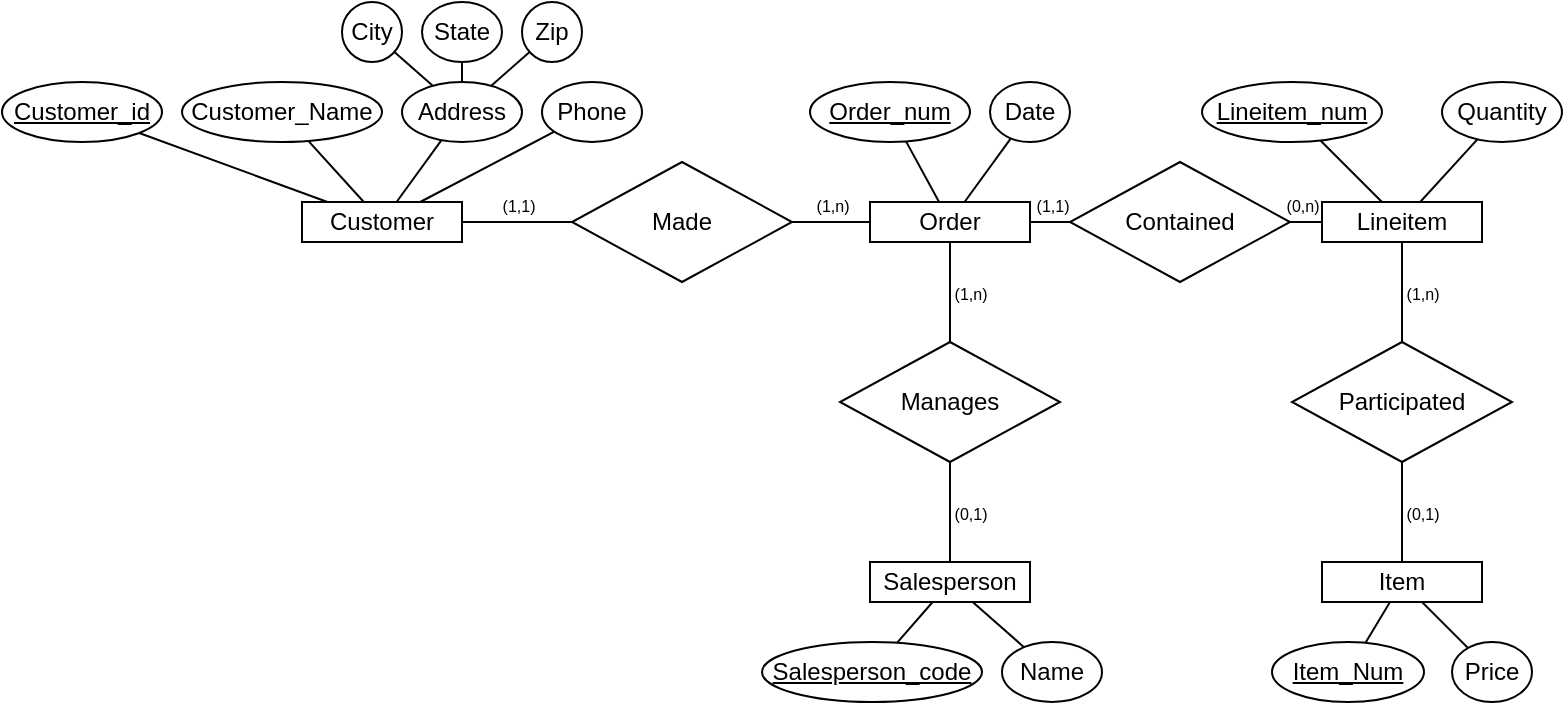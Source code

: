<mxfile version="24.7.16">
  <diagram name="페이지-1" id="lc1ub9BGfHVmBmHbZRl3">
    <mxGraphModel dx="1059" dy="561" grid="1" gridSize="10" guides="1" tooltips="1" connect="1" arrows="1" fold="1" page="1" pageScale="1" pageWidth="827" pageHeight="1169" math="0" shadow="0">
      <root>
        <mxCell id="0" />
        <mxCell id="1" parent="0" />
        <mxCell id="Ngin4L8gO7_3mvWCoB4Z-1" value="Customer" style="rounded=0;whiteSpace=wrap;html=1;" vertex="1" parent="1">
          <mxGeometry x="160" y="150" width="80" height="20" as="geometry" />
        </mxCell>
        <mxCell id="Ngin4L8gO7_3mvWCoB4Z-2" value="Order" style="rounded=0;whiteSpace=wrap;html=1;" vertex="1" parent="1">
          <mxGeometry x="444" y="150" width="80" height="20" as="geometry" />
        </mxCell>
        <mxCell id="Ngin4L8gO7_3mvWCoB4Z-3" value="Item" style="rounded=0;whiteSpace=wrap;html=1;" vertex="1" parent="1">
          <mxGeometry x="670" y="330" width="80" height="20" as="geometry" />
        </mxCell>
        <mxCell id="Ngin4L8gO7_3mvWCoB4Z-4" value="Lineitem" style="rounded=0;whiteSpace=wrap;html=1;" vertex="1" parent="1">
          <mxGeometry x="670" y="150" width="80" height="20" as="geometry" />
        </mxCell>
        <mxCell id="Ngin4L8gO7_3mvWCoB4Z-5" value="Salesperson" style="rounded=0;whiteSpace=wrap;html=1;" vertex="1" parent="1">
          <mxGeometry x="444" y="330" width="80" height="20" as="geometry" />
        </mxCell>
        <mxCell id="Ngin4L8gO7_3mvWCoB4Z-6" style="edgeStyle=orthogonalEdgeStyle;rounded=0;orthogonalLoop=1;jettySize=auto;html=1;exitX=0.5;exitY=1;exitDx=0;exitDy=0;" edge="1" parent="1" source="Ngin4L8gO7_3mvWCoB4Z-4" target="Ngin4L8gO7_3mvWCoB4Z-4">
          <mxGeometry relative="1" as="geometry" />
        </mxCell>
        <mxCell id="Ngin4L8gO7_3mvWCoB4Z-7" value="&lt;u&gt;Customer_id&lt;/u&gt;" style="ellipse;whiteSpace=wrap;html=1;" vertex="1" parent="1">
          <mxGeometry x="10" y="90" width="80" height="30" as="geometry" />
        </mxCell>
        <mxCell id="Ngin4L8gO7_3mvWCoB4Z-8" value="Customer_Name" style="ellipse;whiteSpace=wrap;html=1;" vertex="1" parent="1">
          <mxGeometry x="100" y="90" width="100" height="30" as="geometry" />
        </mxCell>
        <mxCell id="Ngin4L8gO7_3mvWCoB4Z-9" value="State" style="ellipse;whiteSpace=wrap;html=1;" vertex="1" parent="1">
          <mxGeometry x="220" y="50" width="40" height="30" as="geometry" />
        </mxCell>
        <mxCell id="Ngin4L8gO7_3mvWCoB4Z-10" value="City" style="ellipse;whiteSpace=wrap;html=1;" vertex="1" parent="1">
          <mxGeometry x="180" y="50" width="30" height="30" as="geometry" />
        </mxCell>
        <mxCell id="Ngin4L8gO7_3mvWCoB4Z-11" value="Zip" style="ellipse;whiteSpace=wrap;html=1;strokeColor=default;align=center;verticalAlign=middle;fontFamily=Helvetica;fontSize=12;fontColor=default;fillColor=default;" vertex="1" parent="1">
          <mxGeometry x="270" y="50" width="30" height="30" as="geometry" />
        </mxCell>
        <mxCell id="Ngin4L8gO7_3mvWCoB4Z-12" value="Address" style="ellipse;whiteSpace=wrap;html=1;strokeColor=default;align=center;verticalAlign=middle;fontFamily=Helvetica;fontSize=12;fontColor=default;fillColor=default;" vertex="1" parent="1">
          <mxGeometry x="210" y="90" width="60" height="30" as="geometry" />
        </mxCell>
        <mxCell id="Ngin4L8gO7_3mvWCoB4Z-13" value="" style="endArrow=none;html=1;rounded=0;" edge="1" parent="1" source="Ngin4L8gO7_3mvWCoB4Z-1" target="Ngin4L8gO7_3mvWCoB4Z-7">
          <mxGeometry width="50" height="50" relative="1" as="geometry">
            <mxPoint x="340" y="270" as="sourcePoint" />
            <mxPoint x="390" y="220" as="targetPoint" />
          </mxGeometry>
        </mxCell>
        <mxCell id="Ngin4L8gO7_3mvWCoB4Z-15" value="" style="endArrow=none;html=1;rounded=0;" edge="1" parent="1" source="Ngin4L8gO7_3mvWCoB4Z-1" target="Ngin4L8gO7_3mvWCoB4Z-8">
          <mxGeometry width="50" height="50" relative="1" as="geometry">
            <mxPoint x="340" y="270" as="sourcePoint" />
            <mxPoint x="390" y="220" as="targetPoint" />
          </mxGeometry>
        </mxCell>
        <mxCell id="Ngin4L8gO7_3mvWCoB4Z-16" value="" style="endArrow=none;html=1;rounded=0;" edge="1" parent="1" source="Ngin4L8gO7_3mvWCoB4Z-1" target="Ngin4L8gO7_3mvWCoB4Z-12">
          <mxGeometry width="50" height="50" relative="1" as="geometry">
            <mxPoint x="160" y="160" as="sourcePoint" />
            <mxPoint x="160" y="130" as="targetPoint" />
          </mxGeometry>
        </mxCell>
        <mxCell id="Ngin4L8gO7_3mvWCoB4Z-17" value="" style="endArrow=none;html=1;rounded=0;" edge="1" parent="1" source="Ngin4L8gO7_3mvWCoB4Z-12" target="Ngin4L8gO7_3mvWCoB4Z-10">
          <mxGeometry width="50" height="50" relative="1" as="geometry">
            <mxPoint x="170" y="170" as="sourcePoint" />
            <mxPoint x="170" y="140" as="targetPoint" />
          </mxGeometry>
        </mxCell>
        <mxCell id="Ngin4L8gO7_3mvWCoB4Z-18" value="" style="endArrow=none;html=1;rounded=0;" edge="1" parent="1" source="Ngin4L8gO7_3mvWCoB4Z-12" target="Ngin4L8gO7_3mvWCoB4Z-9">
          <mxGeometry width="50" height="50" relative="1" as="geometry">
            <mxPoint x="180" y="180" as="sourcePoint" />
            <mxPoint x="180" y="150" as="targetPoint" />
          </mxGeometry>
        </mxCell>
        <mxCell id="Ngin4L8gO7_3mvWCoB4Z-19" value="" style="endArrow=none;html=1;rounded=0;" edge="1" parent="1" source="Ngin4L8gO7_3mvWCoB4Z-12" target="Ngin4L8gO7_3mvWCoB4Z-11">
          <mxGeometry width="50" height="50" relative="1" as="geometry">
            <mxPoint x="190" y="190" as="sourcePoint" />
            <mxPoint x="190" y="160" as="targetPoint" />
          </mxGeometry>
        </mxCell>
        <mxCell id="Ngin4L8gO7_3mvWCoB4Z-20" value="Phone" style="ellipse;whiteSpace=wrap;html=1;strokeColor=default;align=center;verticalAlign=middle;fontFamily=Helvetica;fontSize=12;fontColor=default;fillColor=default;" vertex="1" parent="1">
          <mxGeometry x="280" y="90" width="50" height="30" as="geometry" />
        </mxCell>
        <mxCell id="Ngin4L8gO7_3mvWCoB4Z-21" value="" style="endArrow=none;html=1;rounded=0;" edge="1" parent="1" source="Ngin4L8gO7_3mvWCoB4Z-1" target="Ngin4L8gO7_3mvWCoB4Z-20">
          <mxGeometry width="50" height="50" relative="1" as="geometry">
            <mxPoint x="231" y="151" as="sourcePoint" />
            <mxPoint x="240" y="129" as="targetPoint" />
          </mxGeometry>
        </mxCell>
        <mxCell id="Ngin4L8gO7_3mvWCoB4Z-22" value="&lt;u&gt;Order_num&lt;/u&gt;" style="ellipse;whiteSpace=wrap;html=1;" vertex="1" parent="1">
          <mxGeometry x="414" y="90" width="80" height="30" as="geometry" />
        </mxCell>
        <mxCell id="Ngin4L8gO7_3mvWCoB4Z-23" value="Date" style="ellipse;whiteSpace=wrap;html=1;strokeColor=default;align=center;verticalAlign=middle;fontFamily=Helvetica;fontSize=12;fontColor=default;fillColor=default;" vertex="1" parent="1">
          <mxGeometry x="504" y="90" width="40" height="30" as="geometry" />
        </mxCell>
        <mxCell id="Ngin4L8gO7_3mvWCoB4Z-24" value="" style="endArrow=none;html=1;rounded=0;" edge="1" parent="1" source="Ngin4L8gO7_3mvWCoB4Z-2" target="Ngin4L8gO7_3mvWCoB4Z-22">
          <mxGeometry width="50" height="50" relative="1" as="geometry">
            <mxPoint x="217" y="160" as="sourcePoint" />
            <mxPoint x="240" y="129" as="targetPoint" />
          </mxGeometry>
        </mxCell>
        <mxCell id="Ngin4L8gO7_3mvWCoB4Z-25" value="" style="endArrow=none;html=1;rounded=0;" edge="1" parent="1" source="Ngin4L8gO7_3mvWCoB4Z-2" target="Ngin4L8gO7_3mvWCoB4Z-23">
          <mxGeometry width="50" height="50" relative="1" as="geometry">
            <mxPoint x="475" y="160" as="sourcePoint" />
            <mxPoint x="458" y="130" as="targetPoint" />
          </mxGeometry>
        </mxCell>
        <mxCell id="Ngin4L8gO7_3mvWCoB4Z-26" value="&lt;u&gt;Lineitem_num&lt;/u&gt;" style="ellipse;whiteSpace=wrap;html=1;" vertex="1" parent="1">
          <mxGeometry x="610" y="90" width="90" height="30" as="geometry" />
        </mxCell>
        <mxCell id="Ngin4L8gO7_3mvWCoB4Z-27" value="Quantity" style="ellipse;whiteSpace=wrap;html=1;strokeColor=default;align=center;verticalAlign=middle;fontFamily=Helvetica;fontSize=12;fontColor=default;fillColor=default;" vertex="1" parent="1">
          <mxGeometry x="730" y="90" width="60" height="30" as="geometry" />
        </mxCell>
        <mxCell id="Ngin4L8gO7_3mvWCoB4Z-28" value="" style="endArrow=none;html=1;rounded=0;" edge="1" parent="1" source="Ngin4L8gO7_3mvWCoB4Z-26" target="Ngin4L8gO7_3mvWCoB4Z-4">
          <mxGeometry width="50" height="50" relative="1" as="geometry">
            <mxPoint x="475" y="160" as="sourcePoint" />
            <mxPoint x="458" y="130" as="targetPoint" />
          </mxGeometry>
        </mxCell>
        <mxCell id="Ngin4L8gO7_3mvWCoB4Z-29" value="" style="endArrow=none;html=1;rounded=0;" edge="1" parent="1" source="Ngin4L8gO7_3mvWCoB4Z-27" target="Ngin4L8gO7_3mvWCoB4Z-4">
          <mxGeometry width="50" height="50" relative="1" as="geometry">
            <mxPoint x="165" y="291" as="sourcePoint" />
            <mxPoint x="209" y="250" as="targetPoint" />
          </mxGeometry>
        </mxCell>
        <mxCell id="Ngin4L8gO7_3mvWCoB4Z-30" value="&lt;u&gt;Salesperson_code&lt;/u&gt;" style="ellipse;whiteSpace=wrap;html=1;" vertex="1" parent="1">
          <mxGeometry x="390" y="370" width="110" height="30" as="geometry" />
        </mxCell>
        <mxCell id="Ngin4L8gO7_3mvWCoB4Z-31" value="Name" style="ellipse;whiteSpace=wrap;html=1;strokeColor=default;align=center;verticalAlign=middle;fontFamily=Helvetica;fontSize=12;fontColor=default;fillColor=default;" vertex="1" parent="1">
          <mxGeometry x="510" y="370" width="50" height="30" as="geometry" />
        </mxCell>
        <mxCell id="Ngin4L8gO7_3mvWCoB4Z-32" value="" style="endArrow=none;html=1;rounded=0;" edge="1" parent="1" source="Ngin4L8gO7_3mvWCoB4Z-30" target="Ngin4L8gO7_3mvWCoB4Z-5">
          <mxGeometry width="50" height="50" relative="1" as="geometry">
            <mxPoint x="220" y="270" as="sourcePoint" />
            <mxPoint x="220" y="250" as="targetPoint" />
          </mxGeometry>
        </mxCell>
        <mxCell id="Ngin4L8gO7_3mvWCoB4Z-33" value="" style="endArrow=none;html=1;rounded=0;" edge="1" parent="1" source="Ngin4L8gO7_3mvWCoB4Z-31" target="Ngin4L8gO7_3mvWCoB4Z-5">
          <mxGeometry width="50" height="50" relative="1" as="geometry">
            <mxPoint x="336" y="270" as="sourcePoint" />
            <mxPoint x="352" y="250" as="targetPoint" />
          </mxGeometry>
        </mxCell>
        <mxCell id="Ngin4L8gO7_3mvWCoB4Z-35" value="&lt;u&gt;Item_Num&lt;/u&gt;" style="ellipse;whiteSpace=wrap;html=1;" vertex="1" parent="1">
          <mxGeometry x="645" y="370" width="76" height="30" as="geometry" />
        </mxCell>
        <mxCell id="Ngin4L8gO7_3mvWCoB4Z-36" value="Price" style="ellipse;whiteSpace=wrap;html=1;strokeColor=default;align=center;verticalAlign=middle;fontFamily=Helvetica;fontSize=12;fontColor=default;fillColor=default;" vertex="1" parent="1">
          <mxGeometry x="735" y="370" width="40" height="30" as="geometry" />
        </mxCell>
        <mxCell id="Ngin4L8gO7_3mvWCoB4Z-37" value="" style="endArrow=none;html=1;rounded=0;" edge="1" parent="1" source="Ngin4L8gO7_3mvWCoB4Z-35" target="Ngin4L8gO7_3mvWCoB4Z-3">
          <mxGeometry width="50" height="50" relative="1" as="geometry">
            <mxPoint x="400" y="273" as="sourcePoint" />
            <mxPoint x="372" y="250" as="targetPoint" />
          </mxGeometry>
        </mxCell>
        <mxCell id="Ngin4L8gO7_3mvWCoB4Z-38" value="" style="endArrow=none;html=1;rounded=0;" edge="1" parent="1" source="Ngin4L8gO7_3mvWCoB4Z-36" target="Ngin4L8gO7_3mvWCoB4Z-3">
          <mxGeometry width="50" height="50" relative="1" as="geometry">
            <mxPoint x="410" y="283" as="sourcePoint" />
            <mxPoint x="382" y="260" as="targetPoint" />
          </mxGeometry>
        </mxCell>
        <mxCell id="Ngin4L8gO7_3mvWCoB4Z-39" value="Made" style="shape=rhombus;perimeter=rhombusPerimeter;whiteSpace=wrap;html=1;align=center;" vertex="1" parent="1">
          <mxGeometry x="295" y="130" width="110" height="60" as="geometry" />
        </mxCell>
        <mxCell id="Ngin4L8gO7_3mvWCoB4Z-41" value="" style="endArrow=none;html=1;rounded=0;entryX=0;entryY=0.5;entryDx=0;entryDy=0;exitX=1;exitY=0.5;exitDx=0;exitDy=0;" edge="1" parent="1" source="Ngin4L8gO7_3mvWCoB4Z-1" target="Ngin4L8gO7_3mvWCoB4Z-39">
          <mxGeometry width="50" height="50" relative="1" as="geometry">
            <mxPoint x="330" y="310" as="sourcePoint" />
            <mxPoint x="380" y="260" as="targetPoint" />
          </mxGeometry>
        </mxCell>
        <mxCell id="Ngin4L8gO7_3mvWCoB4Z-42" value="" style="endArrow=none;html=1;rounded=0;entryX=1;entryY=0.5;entryDx=0;entryDy=0;exitX=0;exitY=0.5;exitDx=0;exitDy=0;" edge="1" parent="1" source="Ngin4L8gO7_3mvWCoB4Z-2" target="Ngin4L8gO7_3mvWCoB4Z-39">
          <mxGeometry width="50" height="50" relative="1" as="geometry">
            <mxPoint x="420" y="293" as="sourcePoint" />
            <mxPoint x="392" y="270" as="targetPoint" />
          </mxGeometry>
        </mxCell>
        <mxCell id="Ngin4L8gO7_3mvWCoB4Z-43" value="Manages" style="shape=rhombus;perimeter=rhombusPerimeter;whiteSpace=wrap;html=1;align=center;" vertex="1" parent="1">
          <mxGeometry x="429" y="220" width="110" height="60" as="geometry" />
        </mxCell>
        <mxCell id="Ngin4L8gO7_3mvWCoB4Z-44" value="" style="endArrow=none;html=1;rounded=0;exitX=0.5;exitY=0;exitDx=0;exitDy=0;entryX=0.5;entryY=1;entryDx=0;entryDy=0;" edge="1" parent="1" source="Ngin4L8gO7_3mvWCoB4Z-43" target="Ngin4L8gO7_3mvWCoB4Z-2">
          <mxGeometry width="50" height="50" relative="1" as="geometry">
            <mxPoint x="470" y="170" as="sourcePoint" />
            <mxPoint x="500" y="190" as="targetPoint" />
          </mxGeometry>
        </mxCell>
        <mxCell id="Ngin4L8gO7_3mvWCoB4Z-45" value="" style="endArrow=none;html=1;rounded=0;exitX=0.5;exitY=0;exitDx=0;exitDy=0;entryX=0.5;entryY=1;entryDx=0;entryDy=0;" edge="1" parent="1" source="Ngin4L8gO7_3mvWCoB4Z-5" target="Ngin4L8gO7_3mvWCoB4Z-43">
          <mxGeometry width="50" height="50" relative="1" as="geometry">
            <mxPoint x="470" y="220" as="sourcePoint" />
            <mxPoint x="510" y="180" as="targetPoint" />
          </mxGeometry>
        </mxCell>
        <mxCell id="Ngin4L8gO7_3mvWCoB4Z-46" value="Participated" style="shape=rhombus;perimeter=rhombusPerimeter;whiteSpace=wrap;html=1;align=center;" vertex="1" parent="1">
          <mxGeometry x="655" y="220" width="110" height="60" as="geometry" />
        </mxCell>
        <mxCell id="Ngin4L8gO7_3mvWCoB4Z-47" value="Contained" style="shape=rhombus;perimeter=rhombusPerimeter;whiteSpace=wrap;html=1;align=center;" vertex="1" parent="1">
          <mxGeometry x="544" y="130" width="110" height="60" as="geometry" />
        </mxCell>
        <mxCell id="Ngin4L8gO7_3mvWCoB4Z-48" value="" style="endArrow=none;html=1;rounded=0;entryX=0.5;entryY=1;entryDx=0;entryDy=0;exitX=0.5;exitY=0;exitDx=0;exitDy=0;exitPerimeter=0;" edge="1" parent="1" source="Ngin4L8gO7_3mvWCoB4Z-3" target="Ngin4L8gO7_3mvWCoB4Z-46">
          <mxGeometry width="50" height="50" relative="1" as="geometry">
            <mxPoint x="703" y="381" as="sourcePoint" />
            <mxPoint x="718" y="360" as="targetPoint" />
          </mxGeometry>
        </mxCell>
        <mxCell id="Ngin4L8gO7_3mvWCoB4Z-49" value="" style="endArrow=none;html=1;rounded=0;exitX=0.5;exitY=0;exitDx=0;exitDy=0;" edge="1" parent="1" source="Ngin4L8gO7_3mvWCoB4Z-46" target="Ngin4L8gO7_3mvWCoB4Z-4">
          <mxGeometry width="50" height="50" relative="1" as="geometry">
            <mxPoint x="725" y="340" as="sourcePoint" />
            <mxPoint x="700" y="210" as="targetPoint" />
          </mxGeometry>
        </mxCell>
        <mxCell id="Ngin4L8gO7_3mvWCoB4Z-52" value="" style="endArrow=none;html=1;rounded=0;entryX=1;entryY=0.5;entryDx=0;entryDy=0;exitX=0;exitY=0.5;exitDx=0;exitDy=0;" edge="1" parent="1" source="Ngin4L8gO7_3mvWCoB4Z-47" target="Ngin4L8gO7_3mvWCoB4Z-2">
          <mxGeometry width="50" height="50" relative="1" as="geometry">
            <mxPoint x="420" y="270" as="sourcePoint" />
            <mxPoint x="470" y="220" as="targetPoint" />
          </mxGeometry>
        </mxCell>
        <mxCell id="Ngin4L8gO7_3mvWCoB4Z-53" value="" style="endArrow=none;html=1;rounded=0;entryX=1;entryY=0.5;entryDx=0;entryDy=0;exitX=0;exitY=0.5;exitDx=0;exitDy=0;" edge="1" parent="1" source="Ngin4L8gO7_3mvWCoB4Z-4" target="Ngin4L8gO7_3mvWCoB4Z-47">
          <mxGeometry width="50" height="50" relative="1" as="geometry">
            <mxPoint x="554" y="170" as="sourcePoint" />
            <mxPoint x="534" y="170" as="targetPoint" />
          </mxGeometry>
        </mxCell>
        <mxCell id="Ngin4L8gO7_3mvWCoB4Z-54" value="&lt;font style=&quot;font-size: 8px;&quot;&gt;(1,1)&lt;/font&gt;" style="text;html=1;align=center;verticalAlign=middle;resizable=0;points=[];autosize=1;strokeColor=none;fillColor=none;" vertex="1" parent="1">
          <mxGeometry x="248" y="136" width="40" height="30" as="geometry" />
        </mxCell>
        <mxCell id="Ngin4L8gO7_3mvWCoB4Z-55" value="&lt;font style=&quot;font-size: 8px;&quot;&gt;(1,n)&lt;/font&gt;" style="text;html=1;align=center;verticalAlign=middle;resizable=0;points=[];autosize=1;strokeColor=none;fillColor=none;" vertex="1" parent="1">
          <mxGeometry x="405" y="136" width="40" height="30" as="geometry" />
        </mxCell>
        <mxCell id="Ngin4L8gO7_3mvWCoB4Z-56" value="&lt;font style=&quot;font-size: 8px;&quot;&gt;(1,n)&lt;/font&gt;" style="text;html=1;align=center;verticalAlign=middle;resizable=0;points=[];autosize=1;strokeColor=none;fillColor=none;" vertex="1" parent="1">
          <mxGeometry x="474" y="180" width="40" height="30" as="geometry" />
        </mxCell>
        <mxCell id="Ngin4L8gO7_3mvWCoB4Z-57" value="&lt;font style=&quot;font-size: 8px;&quot;&gt;(0,1)&lt;/font&gt;" style="text;html=1;align=center;verticalAlign=middle;resizable=0;points=[];autosize=1;strokeColor=none;fillColor=none;" vertex="1" parent="1">
          <mxGeometry x="474" y="290" width="40" height="30" as="geometry" />
        </mxCell>
        <mxCell id="Ngin4L8gO7_3mvWCoB4Z-58" value="&lt;font style=&quot;font-size: 8px;&quot;&gt;(1,1)&lt;/font&gt;" style="text;html=1;align=center;verticalAlign=middle;resizable=0;points=[];autosize=1;strokeColor=none;fillColor=none;" vertex="1" parent="1">
          <mxGeometry x="515" y="136" width="40" height="30" as="geometry" />
        </mxCell>
        <mxCell id="Ngin4L8gO7_3mvWCoB4Z-59" value="&lt;font style=&quot;font-size: 8px;&quot;&gt;(0,n)&lt;/font&gt;" style="text;html=1;align=center;verticalAlign=middle;resizable=0;points=[];autosize=1;strokeColor=none;fillColor=none;" vertex="1" parent="1">
          <mxGeometry x="640" y="136" width="40" height="30" as="geometry" />
        </mxCell>
        <mxCell id="Ngin4L8gO7_3mvWCoB4Z-60" value="&lt;font style=&quot;font-size: 8px;&quot;&gt;(1,n)&lt;/font&gt;" style="text;html=1;align=center;verticalAlign=middle;resizable=0;points=[];autosize=1;strokeColor=none;fillColor=none;" vertex="1" parent="1">
          <mxGeometry x="700" y="180" width="40" height="30" as="geometry" />
        </mxCell>
        <mxCell id="Ngin4L8gO7_3mvWCoB4Z-61" value="&lt;font style=&quot;font-size: 8px;&quot;&gt;(0,1)&lt;/font&gt;" style="text;html=1;align=center;verticalAlign=middle;resizable=0;points=[];autosize=1;strokeColor=none;fillColor=none;" vertex="1" parent="1">
          <mxGeometry x="700" y="290" width="40" height="30" as="geometry" />
        </mxCell>
      </root>
    </mxGraphModel>
  </diagram>
</mxfile>

